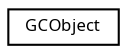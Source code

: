 digraph "Graphical Class Hierarchy"
{
  edge [fontname="Sans",fontsize="8",labelfontname="Sans",labelfontsize="8"];
  node [fontname="Sans",fontsize="8",shape=record];
  rankdir="LR";
  Node1 [label="GCObject",height=0.2,width=0.4,color="black", fillcolor="white", style="filled",URL="$struct_g_c_object.html"];
}
